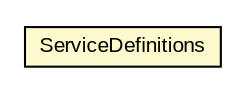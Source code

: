 #!/usr/local/bin/dot
#
# Class diagram 
# Generated by UMLGraph version R5_6-24-gf6e263 (http://www.umlgraph.org/)
#

digraph G {
	edge [fontname="arial",fontsize=10,labelfontname="arial",labelfontsize=10];
	node [fontname="arial",fontsize=10,shape=plaintext];
	nodesep=0.25;
	ranksep=0.5;
	rankdir=LR;
	// com.gwtplatform.dispatch.rest.rebind.type.ServiceDefinitions
	c484540 [label=<<table title="com.gwtplatform.dispatch.rest.rebind.type.ServiceDefinitions" border="0" cellborder="1" cellspacing="0" cellpadding="2" port="p" bgcolor="lemonChiffon" href="./ServiceDefinitions.html">
		<tr><td><table border="0" cellspacing="0" cellpadding="1">
<tr><td align="center" balign="center"> ServiceDefinitions </td></tr>
		</table></td></tr>
		</table>>, URL="./ServiceDefinitions.html", fontname="arial", fontcolor="black", fontsize=10.0];
}


